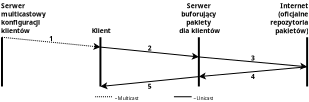 <?xml version="1.0" encoding="UTF-8"?>
<dia:diagram xmlns:dia="http://www.lysator.liu.se/~alla/dia/">
  <dia:layer name="Tło" visible="true" connectable="true" active="true">
    <dia:group>
      <dia:attribute name="meta">
        <dia:composite type="dict"/>
      </dia:attribute>
      <dia:attribute name="matrix"/>
      <dia:group>
        <dia:attribute name="meta">
          <dia:composite type="dict"/>
        </dia:attribute>
        <dia:attribute name="matrix"/>
        <dia:object type="Standard - Line" version="0" id="O0">
          <dia:attribute name="obj_pos">
            <dia:point val="15,5"/>
          </dia:attribute>
          <dia:attribute name="obj_bb">
            <dia:rectangle val="14.945,4.945;25.055,6.288"/>
          </dia:attribute>
          <dia:attribute name="conn_endpoints">
            <dia:point val="15,5"/>
            <dia:point val="25,6"/>
          </dia:attribute>
          <dia:attribute name="numcp">
            <dia:int val="1"/>
          </dia:attribute>
          <dia:attribute name="line_style">
            <dia:enum val="4"/>
          </dia:attribute>
          <dia:attribute name="end_arrow">
            <dia:enum val="22"/>
          </dia:attribute>
          <dia:attribute name="end_arrow_length">
            <dia:real val="0.5"/>
          </dia:attribute>
          <dia:attribute name="end_arrow_width">
            <dia:real val="0.5"/>
          </dia:attribute>
        </dia:object>
        <dia:object type="Standard - Line" version="0" id="O1">
          <dia:attribute name="obj_pos">
            <dia:point val="15,5"/>
          </dia:attribute>
          <dia:attribute name="obj_bb">
            <dia:rectangle val="14.9,4.9;15.1,10.1"/>
          </dia:attribute>
          <dia:attribute name="conn_endpoints">
            <dia:point val="15,5"/>
            <dia:point val="15,10"/>
          </dia:attribute>
          <dia:attribute name="numcp">
            <dia:int val="1"/>
          </dia:attribute>
          <dia:attribute name="line_width">
            <dia:real val="0.2"/>
          </dia:attribute>
        </dia:object>
        <dia:object type="Standard - Text" version="1" id="O2">
          <dia:attribute name="obj_pos">
            <dia:point val="14.9,2.042"/>
          </dia:attribute>
          <dia:attribute name="obj_bb">
            <dia:rectangle val="14.9,1.355;19.18,4.742"/>
          </dia:attribute>
          <dia:attribute name="text">
            <dia:composite type="text">
              <dia:attribute name="string">
                <dia:string>#Serwer
multicastowy
konfiguracji
klientów#</dia:string>
              </dia:attribute>
              <dia:attribute name="font">
                <dia:font family="Comfortaa" style="80" name="Courier"/>
              </dia:attribute>
              <dia:attribute name="height">
                <dia:real val="0.847"/>
              </dia:attribute>
              <dia:attribute name="pos">
                <dia:point val="14.9,2.042"/>
              </dia:attribute>
              <dia:attribute name="color">
                <dia:color val="#000000ff"/>
              </dia:attribute>
              <dia:attribute name="alignment">
                <dia:enum val="0"/>
              </dia:attribute>
            </dia:composite>
          </dia:attribute>
          <dia:attribute name="valign">
            <dia:enum val="3"/>
          </dia:attribute>
        </dia:object>
        <dia:object type="Standard - Line" version="0" id="O3">
          <dia:attribute name="obj_pos">
            <dia:point val="25,5"/>
          </dia:attribute>
          <dia:attribute name="obj_bb">
            <dia:rectangle val="24.9,4.9;25.1,10.1"/>
          </dia:attribute>
          <dia:attribute name="conn_endpoints">
            <dia:point val="25,5"/>
            <dia:point val="25,10"/>
          </dia:attribute>
          <dia:attribute name="numcp">
            <dia:int val="1"/>
          </dia:attribute>
          <dia:attribute name="line_width">
            <dia:real val="0.2"/>
          </dia:attribute>
        </dia:object>
        <dia:object type="Standard - Text" version="1" id="O4">
          <dia:attribute name="obj_pos">
            <dia:point val="24.111,4.582"/>
          </dia:attribute>
          <dia:attribute name="obj_bb">
            <dia:rectangle val="24.111,3.895;25.889,4.742"/>
          </dia:attribute>
          <dia:attribute name="text">
            <dia:composite type="text">
              <dia:attribute name="string">
                <dia:string>#Klient#</dia:string>
              </dia:attribute>
              <dia:attribute name="font">
                <dia:font family="Comfortaa" style="80" name="Courier"/>
              </dia:attribute>
              <dia:attribute name="height">
                <dia:real val="0.847"/>
              </dia:attribute>
              <dia:attribute name="pos">
                <dia:point val="24.111,4.582"/>
              </dia:attribute>
              <dia:attribute name="color">
                <dia:color val="#000000ff"/>
              </dia:attribute>
              <dia:attribute name="alignment">
                <dia:enum val="0"/>
              </dia:attribute>
            </dia:composite>
          </dia:attribute>
          <dia:attribute name="valign">
            <dia:enum val="3"/>
          </dia:attribute>
        </dia:object>
        <dia:object type="Standard - Line" version="0" id="O5">
          <dia:attribute name="obj_pos">
            <dia:point val="35,5"/>
          </dia:attribute>
          <dia:attribute name="obj_bb">
            <dia:rectangle val="34.9,4.9;35.1,10.1"/>
          </dia:attribute>
          <dia:attribute name="conn_endpoints">
            <dia:point val="35,5"/>
            <dia:point val="35,10"/>
          </dia:attribute>
          <dia:attribute name="numcp">
            <dia:int val="1"/>
          </dia:attribute>
          <dia:attribute name="line_width">
            <dia:real val="0.2"/>
          </dia:attribute>
        </dia:object>
        <dia:object type="Standard - Text" version="1" id="O6">
          <dia:attribute name="obj_pos">
            <dia:point val="35,2.042"/>
          </dia:attribute>
          <dia:attribute name="obj_bb">
            <dia:rectangle val="32.955,1.355;37.045,4.742"/>
          </dia:attribute>
          <dia:attribute name="text">
            <dia:composite type="text">
              <dia:attribute name="string">
                <dia:string>#Serwer
buforujący
pakiety
 dla klientów#</dia:string>
              </dia:attribute>
              <dia:attribute name="font">
                <dia:font family="Comfortaa" style="80" name="Courier"/>
              </dia:attribute>
              <dia:attribute name="height">
                <dia:real val="0.847"/>
              </dia:attribute>
              <dia:attribute name="pos">
                <dia:point val="35,2.042"/>
              </dia:attribute>
              <dia:attribute name="color">
                <dia:color val="#000000ff"/>
              </dia:attribute>
              <dia:attribute name="alignment">
                <dia:enum val="1"/>
              </dia:attribute>
            </dia:composite>
          </dia:attribute>
          <dia:attribute name="valign">
            <dia:enum val="3"/>
          </dia:attribute>
        </dia:object>
        <dia:object type="Standard - Line" version="0" id="O7">
          <dia:attribute name="obj_pos">
            <dia:point val="25,6"/>
          </dia:attribute>
          <dia:attribute name="obj_bb">
            <dia:rectangle val="24.945,5.945;35.055,7.288"/>
          </dia:attribute>
          <dia:attribute name="conn_endpoints">
            <dia:point val="25,6"/>
            <dia:point val="35,7"/>
          </dia:attribute>
          <dia:attribute name="numcp">
            <dia:int val="1"/>
          </dia:attribute>
          <dia:attribute name="end_arrow">
            <dia:enum val="22"/>
          </dia:attribute>
          <dia:attribute name="end_arrow_length">
            <dia:real val="0.5"/>
          </dia:attribute>
          <dia:attribute name="end_arrow_width">
            <dia:real val="0.5"/>
          </dia:attribute>
        </dia:object>
        <dia:object type="Standard - Line" version="0" id="O8">
          <dia:attribute name="obj_pos">
            <dia:point val="35,9"/>
          </dia:attribute>
          <dia:attribute name="obj_bb">
            <dia:rectangle val="24.945,8.945;35.055,10.288"/>
          </dia:attribute>
          <dia:attribute name="conn_endpoints">
            <dia:point val="35,9"/>
            <dia:point val="25,10"/>
          </dia:attribute>
          <dia:attribute name="numcp">
            <dia:int val="1"/>
          </dia:attribute>
          <dia:attribute name="end_arrow">
            <dia:enum val="22"/>
          </dia:attribute>
          <dia:attribute name="end_arrow_length">
            <dia:real val="0.5"/>
          </dia:attribute>
          <dia:attribute name="end_arrow_width">
            <dia:real val="0.5"/>
          </dia:attribute>
        </dia:object>
        <dia:object type="Standard - Text" version="1" id="O9">
          <dia:attribute name="obj_pos">
            <dia:point val="20,5.384"/>
          </dia:attribute>
          <dia:attribute name="obj_bb">
            <dia:rectangle val="19.907,4.696;20.093,5.544"/>
          </dia:attribute>
          <dia:attribute name="text">
            <dia:composite type="text">
              <dia:attribute name="string">
                <dia:string>#1#</dia:string>
              </dia:attribute>
              <dia:attribute name="font">
                <dia:font family="Comfortaa" style="80" name="Courier"/>
              </dia:attribute>
              <dia:attribute name="height">
                <dia:real val="0.847"/>
              </dia:attribute>
              <dia:attribute name="pos">
                <dia:point val="20,5.384"/>
              </dia:attribute>
              <dia:attribute name="color">
                <dia:color val="#000000ff"/>
              </dia:attribute>
              <dia:attribute name="alignment">
                <dia:enum val="1"/>
              </dia:attribute>
            </dia:composite>
          </dia:attribute>
          <dia:attribute name="valign">
            <dia:enum val="3"/>
          </dia:attribute>
        </dia:object>
        <dia:object type="Standard - Text" version="1" id="O10">
          <dia:attribute name="obj_pos">
            <dia:point val="30,6.354"/>
          </dia:attribute>
          <dia:attribute name="obj_bb">
            <dia:rectangle val="29.814,5.666;30.186,6.514"/>
          </dia:attribute>
          <dia:attribute name="text">
            <dia:composite type="text">
              <dia:attribute name="string">
                <dia:string>#2#</dia:string>
              </dia:attribute>
              <dia:attribute name="font">
                <dia:font family="Comfortaa" style="80" name="Courier"/>
              </dia:attribute>
              <dia:attribute name="height">
                <dia:real val="0.847"/>
              </dia:attribute>
              <dia:attribute name="pos">
                <dia:point val="30,6.354"/>
              </dia:attribute>
              <dia:attribute name="color">
                <dia:color val="#000000ff"/>
              </dia:attribute>
              <dia:attribute name="alignment">
                <dia:enum val="1"/>
              </dia:attribute>
            </dia:composite>
          </dia:attribute>
          <dia:attribute name="valign">
            <dia:enum val="3"/>
          </dia:attribute>
        </dia:object>
        <dia:object type="Standard - Text" version="1" id="O11">
          <dia:attribute name="obj_pos">
            <dia:point val="40.5,7.354"/>
          </dia:attribute>
          <dia:attribute name="obj_bb">
            <dia:rectangle val="40.314,6.666;40.686,7.514"/>
          </dia:attribute>
          <dia:attribute name="text">
            <dia:composite type="text">
              <dia:attribute name="string">
                <dia:string>#3#</dia:string>
              </dia:attribute>
              <dia:attribute name="font">
                <dia:font family="Comfortaa" style="80" name="Courier"/>
              </dia:attribute>
              <dia:attribute name="height">
                <dia:real val="0.847"/>
              </dia:attribute>
              <dia:attribute name="pos">
                <dia:point val="40.5,7.354"/>
              </dia:attribute>
              <dia:attribute name="color">
                <dia:color val="#000000ff"/>
              </dia:attribute>
              <dia:attribute name="alignment">
                <dia:enum val="1"/>
              </dia:attribute>
            </dia:composite>
          </dia:attribute>
          <dia:attribute name="valign">
            <dia:enum val="3"/>
          </dia:attribute>
        </dia:object>
        <dia:object type="Standard - Line" version="0" id="O12">
          <dia:attribute name="obj_pos">
            <dia:point val="46,5"/>
          </dia:attribute>
          <dia:attribute name="obj_bb">
            <dia:rectangle val="45.9,4.9;46.1,10.1"/>
          </dia:attribute>
          <dia:attribute name="conn_endpoints">
            <dia:point val="46,5"/>
            <dia:point val="46,10"/>
          </dia:attribute>
          <dia:attribute name="numcp">
            <dia:int val="1"/>
          </dia:attribute>
          <dia:attribute name="line_width">
            <dia:real val="0.2"/>
          </dia:attribute>
        </dia:object>
        <dia:object type="Standard - Line" version="0" id="O13">
          <dia:attribute name="obj_pos">
            <dia:point val="35,7"/>
          </dia:attribute>
          <dia:attribute name="obj_bb">
            <dia:rectangle val="34.946,6.946;46.054,8.295"/>
          </dia:attribute>
          <dia:attribute name="conn_endpoints">
            <dia:point val="35,7"/>
            <dia:point val="46,8"/>
          </dia:attribute>
          <dia:attribute name="numcp">
            <dia:int val="1"/>
          </dia:attribute>
          <dia:attribute name="end_arrow">
            <dia:enum val="22"/>
          </dia:attribute>
          <dia:attribute name="end_arrow_length">
            <dia:real val="0.5"/>
          </dia:attribute>
          <dia:attribute name="end_arrow_width">
            <dia:real val="0.5"/>
          </dia:attribute>
        </dia:object>
        <dia:object type="Standard - Text" version="1" id="O14">
          <dia:attribute name="obj_pos">
            <dia:point val="40.5,9.237"/>
          </dia:attribute>
          <dia:attribute name="obj_bb">
            <dia:rectangle val="40.288,8.55;40.712,9.397"/>
          </dia:attribute>
          <dia:attribute name="text">
            <dia:composite type="text">
              <dia:attribute name="string">
                <dia:string>#4#</dia:string>
              </dia:attribute>
              <dia:attribute name="font">
                <dia:font family="Comfortaa" style="80" name="Courier"/>
              </dia:attribute>
              <dia:attribute name="height">
                <dia:real val="0.847"/>
              </dia:attribute>
              <dia:attribute name="pos">
                <dia:point val="40.5,9.237"/>
              </dia:attribute>
              <dia:attribute name="color">
                <dia:color val="#000000ff"/>
              </dia:attribute>
              <dia:attribute name="alignment">
                <dia:enum val="1"/>
              </dia:attribute>
            </dia:composite>
          </dia:attribute>
          <dia:attribute name="valign">
            <dia:enum val="3"/>
          </dia:attribute>
        </dia:object>
        <dia:object type="Standard - Text" version="1" id="O15">
          <dia:attribute name="obj_pos">
            <dia:point val="46.1,2.042"/>
          </dia:attribute>
          <dia:attribute name="obj_bb">
            <dia:rectangle val="42.227,1.355;46.1,4.742"/>
          </dia:attribute>
          <dia:attribute name="text">
            <dia:composite type="text">
              <dia:attribute name="string">
                <dia:string>#Internet
(oficjalne
repozytoria
pakietów)#</dia:string>
              </dia:attribute>
              <dia:attribute name="font">
                <dia:font family="Comfortaa" style="80" name="Courier"/>
              </dia:attribute>
              <dia:attribute name="height">
                <dia:real val="0.847"/>
              </dia:attribute>
              <dia:attribute name="pos">
                <dia:point val="46.1,2.042"/>
              </dia:attribute>
              <dia:attribute name="color">
                <dia:color val="#000000ff"/>
              </dia:attribute>
              <dia:attribute name="alignment">
                <dia:enum val="2"/>
              </dia:attribute>
            </dia:composite>
          </dia:attribute>
          <dia:attribute name="valign">
            <dia:enum val="3"/>
          </dia:attribute>
        </dia:object>
        <dia:object type="Standard - Line" version="0" id="O16">
          <dia:attribute name="obj_pos">
            <dia:point val="46,8"/>
          </dia:attribute>
          <dia:attribute name="obj_bb">
            <dia:rectangle val="34.946,7.946;46.054,9.295"/>
          </dia:attribute>
          <dia:attribute name="conn_endpoints">
            <dia:point val="46,8"/>
            <dia:point val="35,9"/>
          </dia:attribute>
          <dia:attribute name="numcp">
            <dia:int val="1"/>
          </dia:attribute>
          <dia:attribute name="end_arrow">
            <dia:enum val="22"/>
          </dia:attribute>
          <dia:attribute name="end_arrow_length">
            <dia:real val="0.5"/>
          </dia:attribute>
          <dia:attribute name="end_arrow_width">
            <dia:real val="0.5"/>
          </dia:attribute>
        </dia:object>
        <dia:object type="Standard - Text" version="1" id="O17">
          <dia:attribute name="obj_pos">
            <dia:point val="30,10.237"/>
          </dia:attribute>
          <dia:attribute name="obj_bb">
            <dia:rectangle val="29.801,9.55;30.199,10.397"/>
          </dia:attribute>
          <dia:attribute name="text">
            <dia:composite type="text">
              <dia:attribute name="string">
                <dia:string>#5#</dia:string>
              </dia:attribute>
              <dia:attribute name="font">
                <dia:font family="Comfortaa" style="80" name="Courier"/>
              </dia:attribute>
              <dia:attribute name="height">
                <dia:real val="0.847"/>
              </dia:attribute>
              <dia:attribute name="pos">
                <dia:point val="30,10.237"/>
              </dia:attribute>
              <dia:attribute name="color">
                <dia:color val="#000000ff"/>
              </dia:attribute>
              <dia:attribute name="alignment">
                <dia:enum val="1"/>
              </dia:attribute>
            </dia:composite>
          </dia:attribute>
          <dia:attribute name="valign">
            <dia:enum val="3"/>
          </dia:attribute>
        </dia:object>
      </dia:group>
      <dia:group>
        <dia:attribute name="meta">
          <dia:composite type="dict"/>
        </dia:attribute>
        <dia:attribute name="matrix"/>
        <dia:group>
          <dia:attribute name="meta">
            <dia:composite type="dict"/>
          </dia:attribute>
          <dia:attribute name="matrix"/>
          <dia:object type="Standard - Text" version="1" id="O18">
            <dia:attribute name="obj_pos">
              <dia:point val="26.446,11.399"/>
            </dia:attribute>
            <dia:attribute name="obj_bb">
              <dia:rectangle val="26.446,11.002;29.018,11.519"/>
            </dia:attribute>
            <dia:attribute name="text">
              <dia:composite type="text">
                <dia:attribute name="string">
                  <dia:string>#– Multicast#</dia:string>
                </dia:attribute>
                <dia:attribute name="font">
                  <dia:font family="Comfortaa" style="0" name="Courier"/>
                </dia:attribute>
                <dia:attribute name="height">
                  <dia:real val="0.635"/>
                </dia:attribute>
                <dia:attribute name="pos">
                  <dia:point val="26.446,11.399"/>
                </dia:attribute>
                <dia:attribute name="color">
                  <dia:color val="#000000ff"/>
                </dia:attribute>
                <dia:attribute name="alignment">
                  <dia:enum val="0"/>
                </dia:attribute>
              </dia:composite>
            </dia:attribute>
            <dia:attribute name="valign">
              <dia:enum val="3"/>
            </dia:attribute>
          </dia:object>
          <dia:object type="Standard - Line" version="0" id="O19">
            <dia:attribute name="obj_pos">
              <dia:point val="24.469,11.044"/>
            </dia:attribute>
            <dia:attribute name="obj_bb">
              <dia:rectangle val="24.419,10.994;26.319,11.094"/>
            </dia:attribute>
            <dia:attribute name="conn_endpoints">
              <dia:point val="24.469,11.044"/>
              <dia:point val="26.269,11.044"/>
            </dia:attribute>
            <dia:attribute name="numcp">
              <dia:int val="1"/>
            </dia:attribute>
            <dia:attribute name="line_width">
              <dia:real val="0.1"/>
            </dia:attribute>
            <dia:attribute name="line_style">
              <dia:enum val="4"/>
            </dia:attribute>
          </dia:object>
        </dia:group>
        <dia:group>
          <dia:attribute name="meta">
            <dia:composite type="dict"/>
          </dia:attribute>
          <dia:attribute name="matrix"/>
          <dia:object type="Standard - Text" version="1" id="O20">
            <dia:attribute name="obj_pos">
              <dia:point val="34.446,11.399"/>
            </dia:attribute>
            <dia:attribute name="obj_bb">
              <dia:rectangle val="34.446,11.002;36.581,11.519"/>
            </dia:attribute>
            <dia:attribute name="text">
              <dia:composite type="text">
                <dia:attribute name="string">
                  <dia:string>#– Unicast#</dia:string>
                </dia:attribute>
                <dia:attribute name="font">
                  <dia:font family="Comfortaa" style="0" name="Courier"/>
                </dia:attribute>
                <dia:attribute name="height">
                  <dia:real val="0.635"/>
                </dia:attribute>
                <dia:attribute name="pos">
                  <dia:point val="34.446,11.399"/>
                </dia:attribute>
                <dia:attribute name="color">
                  <dia:color val="#000000ff"/>
                </dia:attribute>
                <dia:attribute name="alignment">
                  <dia:enum val="0"/>
                </dia:attribute>
              </dia:composite>
            </dia:attribute>
            <dia:attribute name="valign">
              <dia:enum val="3"/>
            </dia:attribute>
          </dia:object>
          <dia:object type="Standard - Line" version="0" id="O21">
            <dia:attribute name="obj_pos">
              <dia:point val="32.469,11.044"/>
            </dia:attribute>
            <dia:attribute name="obj_bb">
              <dia:rectangle val="32.419,10.994;34.319,11.094"/>
            </dia:attribute>
            <dia:attribute name="conn_endpoints">
              <dia:point val="32.469,11.044"/>
              <dia:point val="34.269,11.044"/>
            </dia:attribute>
            <dia:attribute name="numcp">
              <dia:int val="1"/>
            </dia:attribute>
            <dia:attribute name="line_width">
              <dia:real val="0.1"/>
            </dia:attribute>
          </dia:object>
        </dia:group>
      </dia:group>
    </dia:group>
  </dia:layer>
</dia:diagram>
